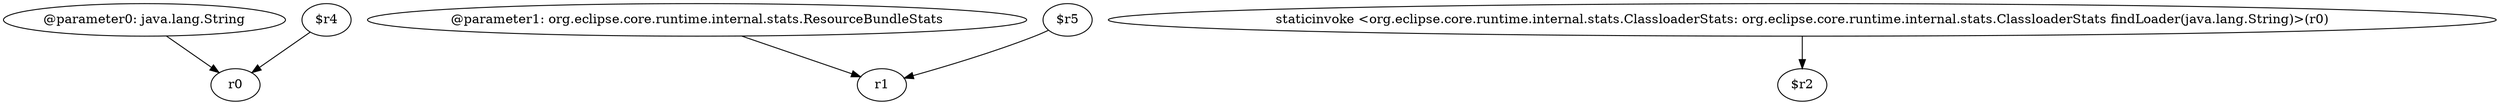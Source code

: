 digraph g {
0[label="@parameter0: java.lang.String"]
1[label="r0"]
0->1[label=""]
2[label="$r4"]
2->1[label=""]
3[label="@parameter1: org.eclipse.core.runtime.internal.stats.ResourceBundleStats"]
4[label="r1"]
3->4[label=""]
5[label="$r5"]
5->4[label=""]
6[label="staticinvoke <org.eclipse.core.runtime.internal.stats.ClassloaderStats: org.eclipse.core.runtime.internal.stats.ClassloaderStats findLoader(java.lang.String)>(r0)"]
7[label="$r2"]
6->7[label=""]
}